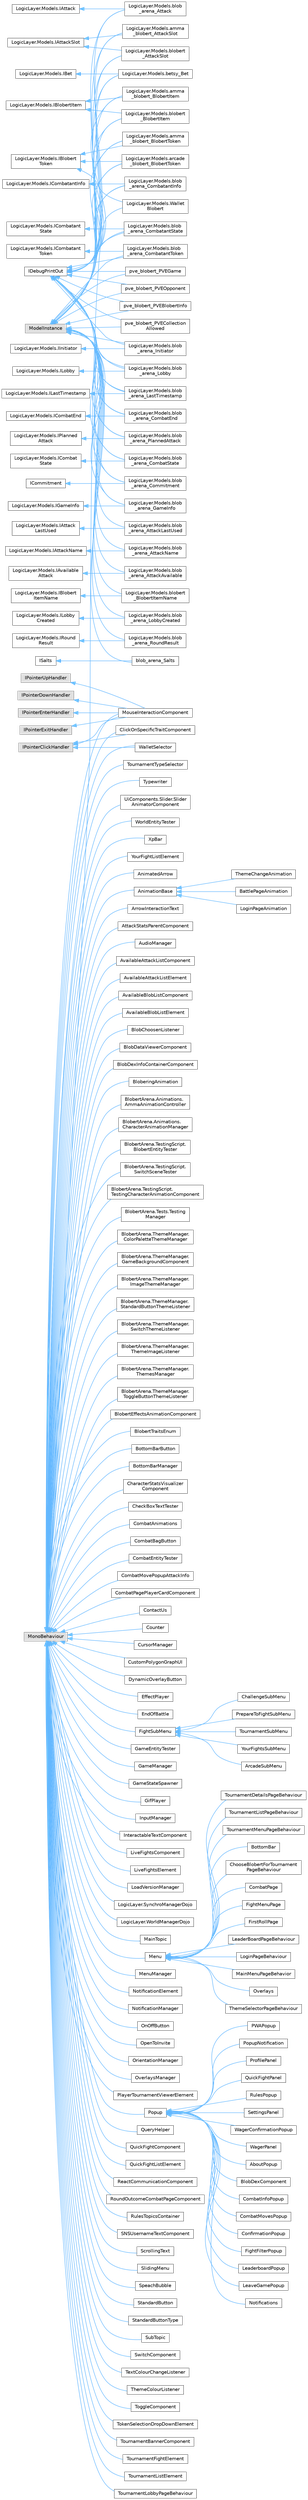 digraph "Graphical Class Hierarchy"
{
 // LATEX_PDF_SIZE
  bgcolor="transparent";
  edge [fontname=Helvetica,fontsize=10,labelfontname=Helvetica,labelfontsize=10];
  node [fontname=Helvetica,fontsize=10,shape=box,height=0.2,width=0.4];
  rankdir="LR";
  Node0 [id="Node000000",label="LogicLayer.Models.IAttack",height=0.2,width=0.4,color="grey40", fillcolor="white", style="filled",URL="$interface_logic_layer_1_1_models_1_1_i_attack.html",tooltip=" "];
  Node0 -> Node1 [id="edge4_Node000000_Node000001",dir="back",color="steelblue1",style="solid",tooltip=" "];
  Node1 [id="Node000001",label="LogicLayer.Models.blob\l_arena_Attack",height=0.2,width=0.4,color="grey40", fillcolor="white", style="filled",URL="$class_logic_layer_1_1_models_1_1blob__arena___attack.html",tooltip="Dojo model, definition of the attack available in the game TODO: hard code this and introduce all the..."];
  Node162 [id="Node000162",label="LogicLayer.Models.IAttack\lLastUsed",height=0.2,width=0.4,color="grey40", fillcolor="white", style="filled",URL="$interface_logic_layer_1_1_models_1_1_i_attack_last_used.html",tooltip=" "];
  Node162 -> Node161 [id="edge5_Node000162_Node000161",dir="back",color="steelblue1",style="solid",tooltip=" "];
  Node161 [id="Node000161",label="LogicLayer.Models.blob\l_arena_AttackLastUsed",height=0.2,width=0.4,color="grey40", fillcolor="white", style="filled",URL="$class_logic_layer_1_1_models_1_1blob__arena___attack_last_used.html",tooltip="This model is used to calculate the cooldown of an attack."];
  Node164 [id="Node000164",label="LogicLayer.Models.IAttackName",height=0.2,width=0.4,color="grey40", fillcolor="white", style="filled",URL="$interface_logic_layer_1_1_models_1_1_i_attack_name.html",tooltip="Pretty sure its not used as its hardcoded now."];
  Node164 -> Node163 [id="edge6_Node000164_Node000163",dir="back",color="steelblue1",style="solid",tooltip=" "];
  Node163 [id="Node000163",label="LogicLayer.Models.blob\l_arena_AttackName",height=0.2,width=0.4,color="grey40", fillcolor="white", style="filled",URL="$class_logic_layer_1_1_models_1_1blob__arena___attack_name.html",tooltip="Dojo Event, Mappging of attack id to name given off chain. This model can be found in the staticDataM..."];
  Node4 [id="Node000004",label="LogicLayer.Models.IAttackSlot",height=0.2,width=0.4,color="grey40", fillcolor="white", style="filled",URL="$interface_logic_layer_1_1_models_1_1_i_attack_slot.html",tooltip="this is a test of a summary"];
  Node4 -> Node3 [id="edge7_Node000004_Node000003",dir="back",color="steelblue1",style="solid",tooltip=" "];
  Node3 [id="Node000003",label="LogicLayer.Models.amma\l_blobert_AttackSlot",height=0.2,width=0.4,color="grey40", fillcolor="white", style="filled",URL="$class_logic_layer_1_1_models_1_1amma__blobert___attack_slot.html",tooltip="Dojo model, The attack slot dictates the attacks available for each of the items the blobert This imp..."];
  Node4 -> Node5 [id="edge8_Node000004_Node000005",dir="back",color="steelblue1",style="solid",tooltip=" "];
  Node5 [id="Node000005",label="LogicLayer.Models.blobert\l_AttackSlot",height=0.2,width=0.4,color="grey40", fillcolor="white", style="filled",URL="$class_logic_layer_1_1_models_1_1blobert___attack_slot.html",tooltip="Dojo model, The attack slot dictates the attacks available for each of the items the blobert."];
  Node160 [id="Node000160",label="LogicLayer.Models.IAvailable\lAttack",height=0.2,width=0.4,color="grey40", fillcolor="white", style="filled",URL="$interface_logic_layer_1_1_models_1_1_i_available_attack.html",tooltip=" "];
  Node160 -> Node159 [id="edge9_Node000160_Node000159",dir="back",color="steelblue1",style="solid",tooltip=" "];
  Node159 [id="Node000159",label="LogicLayer.Models.blob\l_arena_AttackAvailable",height=0.2,width=0.4,color="grey40", fillcolor="white", style="filled",URL="$class_logic_layer_1_1_models_1_1blob__arena___attack_available.html",tooltip="Dojo model, this indicates given the combatantd id and the attack the last round this attack was used..."];
  Node158 [id="Node000158",label="LogicLayer.Models.IBet",height=0.2,width=0.4,color="grey40", fillcolor="white", style="filled",URL="$interface_logic_layer_1_1_models_1_1_i_bet.html",tooltip=" "];
  Node158 -> Node157 [id="edge10_Node000158_Node000157",dir="back",color="steelblue1",style="solid",tooltip=" "];
  Node157 [id="Node000157",label="LogicLayer.Models.betsy_Bet",height=0.2,width=0.4,color="grey40", fillcolor="white", style="filled",URL="$class_logic_layer_1_1_models_1_1betsy___bet.html",tooltip="Part of the wagering contract."];
  Node8 [id="Node000008",label="LogicLayer.Models.IBlobertItem",height=0.2,width=0.4,color="grey40", fillcolor="white", style="filled",URL="$interface_logic_layer_1_1_models_1_1_i_blobert_item.html",tooltip=" "];
  Node8 -> Node7 [id="edge11_Node000008_Node000007",dir="back",color="steelblue1",style="solid",tooltip=" "];
  Node7 [id="Node000007",label="LogicLayer.Models.amma\l_blobert_BlobertItem",height=0.2,width=0.4,color="grey40", fillcolor="white", style="filled",URL="$class_logic_layer_1_1_models_1_1amma__blobert___blobert_item.html",tooltip="Dojo model, Item that contains the stats given to the blobert, this can also be used to fetch the att..."];
  Node8 -> Node9 [id="edge12_Node000008_Node000009",dir="back",color="steelblue1",style="solid",tooltip=" "];
  Node9 [id="Node000009",label="LogicLayer.Models.blobert\l_BlobertItem",height=0.2,width=0.4,color="grey40", fillcolor="white", style="filled",URL="$class_logic_layer_1_1_models_1_1blobert___blobert_item.html",tooltip="Dojo model, Item that contains the stats given to the blobert, this can also be used to fetch the att..."];
  Node192 [id="Node000192",label="LogicLayer.Models.IBlobert\lItemName",height=0.2,width=0.4,color="grey40", fillcolor="white", style="filled",URL="$interface_logic_layer_1_1_models_1_1_i_blobert_item_name.html",tooltip=" "];
  Node192 -> Node191 [id="edge13_Node000192_Node000191",dir="back",color="steelblue1",style="solid",tooltip=" "];
  Node191 [id="Node000191",label="LogicLayer.Models.blobert\l_BlobertItemName",height=0.2,width=0.4,color="grey40", fillcolor="white", style="filled",URL="$class_logic_layer_1_1_models_1_1blobert___blobert_item_name.html",tooltip="Dojo event, mapping that goes from item id to its name that is saved on chain, this model is saved ha..."];
  Node11 [id="Node000011",label="LogicLayer.Models.IBlobert\lToken",height=0.2,width=0.4,color="grey40", fillcolor="white", style="filled",URL="$interface_logic_layer_1_1_models_1_1_i_blobert_token.html",tooltip=" "];
  Node11 -> Node12 [id="edge14_Node000011_Node000012",dir="back",color="steelblue1",style="solid",tooltip=" "];
  Node12 [id="Node000012",label="LogicLayer.Models.Wallet\lBlobert",height=0.2,width=0.4,color="grey40", fillcolor="white", style="filled",URL="$class_logic_layer_1_1_models_1_1_wallet_blobert.html",tooltip="Class specific to the real NFT blobert, this should connect to the wallet and fetch the data using th..."];
  Node11 -> Node10 [id="edge15_Node000011_Node000010",dir="back",color="steelblue1",style="solid",tooltip=" "];
  Node10 [id="Node000010",label="LogicLayer.Models.amma\l_blobert_BlobertToken",height=0.2,width=0.4,color="grey40", fillcolor="white", style="filled",URL="$class_logic_layer_1_1_models_1_1amma__blobert___blobert_token.html",tooltip="Dojo Model, the blobert is the main character of the game specific implementation for AMMA."];
  Node11 -> Node156 [id="edge16_Node000011_Node000156",dir="back",color="steelblue1",style="solid",tooltip=" "];
  Node156 [id="Node000156",label="LogicLayer.Models.arcade\l_blobert_BlobertToken",height=0.2,width=0.4,color="grey40", fillcolor="white", style="filled",URL="$class_logic_layer_1_1_models_1_1arcade__blobert___blobert_token.html",tooltip="Dojo Model, the blobert is the main character of the game specific implementation for normal bloberts..."];
  Node170 [id="Node000170",label="LogicLayer.Models.ICombatantInfo",height=0.2,width=0.4,color="grey40", fillcolor="white", style="filled",URL="$interface_logic_layer_1_1_models_1_1_i_combatant_info.html",tooltip=" "];
  Node170 -> Node169 [id="edge17_Node000170_Node000169",dir="back",color="steelblue1",style="solid",tooltip=" "];
  Node169 [id="Node000169",label="LogicLayer.Models.blob\l_arena_CombatantInfo",height=0.2,width=0.4,color="grey40", fillcolor="white", style="filled",URL="$class_logic_layer_1_1_models_1_1blob__arena___combatant_info.html",tooltip="Dojo model, Used mainly to get the player participation in the game."];
  Node172 [id="Node000172",label="LogicLayer.Models.ICombatant\lState",height=0.2,width=0.4,color="grey40", fillcolor="white", style="filled",URL="$interface_logic_layer_1_1_models_1_1_i_combatant_state.html",tooltip=" "];
  Node172 -> Node171 [id="edge18_Node000172_Node000171",dir="back",color="steelblue1",style="solid",tooltip=" "];
  Node171 [id="Node000171",label="LogicLayer.Models.blob\l_arena_CombatantState",height=0.2,width=0.4,color="grey40", fillcolor="white", style="filled",URL="$class_logic_layer_1_1_models_1_1blob__arena___combatant_state.html",tooltip="Dojo model, Current state of the combatant in the game."];
  Node174 [id="Node000174",label="LogicLayer.Models.ICombatant\lToken",height=0.2,width=0.4,color="grey40", fillcolor="white", style="filled",URL="$interface_logic_layer_1_1_models_1_1_i_combatant_token.html",tooltip=" "];
  Node174 -> Node173 [id="edge19_Node000174_Node000173",dir="back",color="steelblue1",style="solid",tooltip=" "];
  Node173 [id="Node000173",label="LogicLayer.Models.blob\l_arena_CombatantToken",height=0.2,width=0.4,color="grey40", fillcolor="white", style="filled",URL="$class_logic_layer_1_1_models_1_1blob__arena___combatant_token.html",tooltip="Dojo Model, Used to go from combatant id to real token id, the combatant is a hash of the token that ..."];
  Node166 [id="Node000166",label="LogicLayer.Models.ICombatEnd",height=0.2,width=0.4,color="grey40", fillcolor="white", style="filled",URL="$interface_logic_layer_1_1_models_1_1_i_combat_end.html",tooltip=" "];
  Node166 -> Node165 [id="edge20_Node000166_Node000165",dir="back",color="steelblue1",style="solid",tooltip=" "];
  Node165 [id="Node000165",label="LogicLayer.Models.blob\l_arena_CombatEnd",height=0.2,width=0.4,color="grey40", fillcolor="white", style="filled",URL="$class_logic_layer_1_1_models_1_1blob__arena___combat_end.html",tooltip="Dojo Event (to double check), emitted at the end of the game to have a comprehensive leaderboard of t..."];
  Node168 [id="Node000168",label="LogicLayer.Models.ICombat\lState",height=0.2,width=0.4,color="grey40", fillcolor="white", style="filled",URL="$interface_logic_layer_1_1_models_1_1_i_combat_state.html",tooltip=" "];
  Node168 -> Node167 [id="edge21_Node000168_Node000167",dir="back",color="steelblue1",style="solid",tooltip=" "];
  Node167 [id="Node000167",label="LogicLayer.Models.blob\l_arena_CombatState",height=0.2,width=0.4,color="grey40", fillcolor="white", style="filled",URL="$class_logic_layer_1_1_models_1_1blob__arena___combat_state.html",tooltip="Dojo model, Quick way to get state of the combat, this is spawned only the moment that a fight actual..."];
  Node176 [id="Node000176",label="ICommitment",height=0.2,width=0.4,color="grey40", fillcolor="white", style="filled",URL="$interface_i_commitment.html",tooltip=" "];
  Node176 -> Node175 [id="edge22_Node000176_Node000175",dir="back",color="steelblue1",style="solid",tooltip=" "];
  Node175 [id="Node000175",label="LogicLayer.Models.blob\l_arena_Commitment",height=0.2,width=0.4,color="grey40", fillcolor="white", style="filled",URL="$class_logic_layer_1_1_models_1_1blob__arena___commitment.html",tooltip="Dojo model, Commitment is a model that holds the hash the user has commited the moment the user choos..."];
  Node2 [id="Node000002",label="IDebugPrintOut",height=0.2,width=0.4,color="grey40", fillcolor="white", style="filled",URL="$interface_i_debug_print_out.html",tooltip="interface for mass debugging of a class"];
  Node2 -> Node3 [id="edge23_Node000002_Node000003",dir="back",color="steelblue1",style="solid",tooltip=" "];
  Node2 -> Node7 [id="edge24_Node000002_Node000007",dir="back",color="steelblue1",style="solid",tooltip=" "];
  Node2 -> Node10 [id="edge25_Node000002_Node000010",dir="back",color="steelblue1",style="solid",tooltip=" "];
  Node2 -> Node156 [id="edge26_Node000002_Node000156",dir="back",color="steelblue1",style="solid",tooltip=" "];
  Node2 -> Node157 [id="edge27_Node000002_Node000157",dir="back",color="steelblue1",style="solid",tooltip=" "];
  Node2 -> Node1 [id="edge28_Node000002_Node000001",dir="back",color="steelblue1",style="solid",tooltip=" "];
  Node2 -> Node165 [id="edge29_Node000002_Node000165",dir="back",color="steelblue1",style="solid",tooltip=" "];
  Node2 -> Node167 [id="edge30_Node000002_Node000167",dir="back",color="steelblue1",style="solid",tooltip=" "];
  Node2 -> Node169 [id="edge31_Node000002_Node000169",dir="back",color="steelblue1",style="solid",tooltip=" "];
  Node2 -> Node171 [id="edge32_Node000002_Node000171",dir="back",color="steelblue1",style="solid",tooltip=" "];
  Node2 -> Node173 [id="edge33_Node000002_Node000173",dir="back",color="steelblue1",style="solid",tooltip=" "];
  Node2 -> Node175 [id="edge34_Node000002_Node000175",dir="back",color="steelblue1",style="solid",tooltip=" "];
  Node2 -> Node177 [id="edge35_Node000002_Node000177",dir="back",color="steelblue1",style="solid",tooltip=" "];
  Node177 [id="Node000177",label="LogicLayer.Models.blob\l_arena_GameInfo",height=0.2,width=0.4,color="grey40", fillcolor="white", style="filled",URL="$class_logic_layer_1_1_models_1_1blob__arena___game_info.html",tooltip="Dojo model, Info about the game, used to dictate the state of the game, if only one fo the fiels in t..."];
  Node2 -> Node179 [id="edge36_Node000002_Node000179",dir="back",color="steelblue1",style="solid",tooltip=" "];
  Node179 [id="Node000179",label="LogicLayer.Models.blob\l_arena_Initiator",height=0.2,width=0.4,color="grey40", fillcolor="white", style="filled",URL="$class_logic_layer_1_1_models_1_1blob__arena___initiator.html",tooltip="Dojo model, This is the user dojo_initiator this is needed as it dictates who can actually start the ..."];
  Node2 -> Node181 [id="edge37_Node000002_Node000181",dir="back",color="steelblue1",style="solid",tooltip=" "];
  Node181 [id="Node000181",label="LogicLayer.Models.blob\l_arena_LastTimestamp",height=0.2,width=0.4,color="grey40", fillcolor="white", style="filled",URL="$class_logic_layer_1_1_models_1_1blob__arena___last_timestamp.html",tooltip="Dojo Models, (to confirm) this mdoel should have the timestamp of when the last action was done,..."];
  Node2 -> Node183 [id="edge38_Node000002_Node000183",dir="back",color="steelblue1",style="solid",tooltip=" "];
  Node183 [id="Node000183",label="LogicLayer.Models.blob\l_arena_Lobby",height=0.2,width=0.4,color="grey40", fillcolor="white", style="filled",URL="$class_logic_layer_1_1_models_1_1blob__arena___lobby.html",tooltip="DOjo model, main object that dictates the participants of the game, here we get the id that then brna..."];
  Node2 -> Node187 [id="edge39_Node000002_Node000187",dir="back",color="steelblue1",style="solid",tooltip=" "];
  Node187 [id="Node000187",label="LogicLayer.Models.blob\l_arena_PlannedAttack",height=0.2,width=0.4,color="grey40", fillcolor="white", style="filled",URL="$class_logic_layer_1_1_models_1_1blob__arena___planned_attack.html",tooltip="Dojo model created after the reveal call, this holds the non hashed components used before the run ro..."];
  Node2 -> Node5 [id="edge40_Node000002_Node000005",dir="back",color="steelblue1",style="solid",tooltip=" "];
  Node2 -> Node9 [id="edge41_Node000002_Node000009",dir="back",color="steelblue1",style="solid",tooltip=" "];
  Node2 -> Node195 [id="edge42_Node000002_Node000195",dir="back",color="steelblue1",style="solid",tooltip=" "];
  Node195 [id="Node000195",label="pve_blobert_PVEBlobertInfo",height=0.2,width=0.4,color="grey40", fillcolor="white", style="filled",URL="$classpve__blobert___p_v_e_blobert_info.html",tooltip=" "];
  Node2 -> Node196 [id="edge43_Node000002_Node000196",dir="back",color="steelblue1",style="solid",tooltip=" "];
  Node196 [id="Node000196",label="pve_blobert_PVECollection\lAllowed",height=0.2,width=0.4,color="grey40", fillcolor="white", style="filled",URL="$classpve__blobert___p_v_e_collection_allowed.html",tooltip=" "];
  Node2 -> Node197 [id="edge44_Node000002_Node000197",dir="back",color="steelblue1",style="solid",tooltip=" "];
  Node197 [id="Node000197",label="pve_blobert_PVEGame",height=0.2,width=0.4,color="grey40", fillcolor="white", style="filled",URL="$classpve__blobert___p_v_e_game.html",tooltip=" "];
  Node2 -> Node198 [id="edge45_Node000002_Node000198",dir="back",color="steelblue1",style="solid",tooltip=" "];
  Node198 [id="Node000198",label="pve_blobert_PVEOpponent",height=0.2,width=0.4,color="grey40", fillcolor="white", style="filled",URL="$classpve__blobert___p_v_e_opponent.html",tooltip=" "];
  Node178 [id="Node000178",label="LogicLayer.Models.IGameInfo",height=0.2,width=0.4,color="grey40", fillcolor="white", style="filled",URL="$interface_logic_layer_1_1_models_1_1_i_game_info.html",tooltip=" "];
  Node178 -> Node177 [id="edge46_Node000178_Node000177",dir="back",color="steelblue1",style="solid",tooltip=" "];
  Node180 [id="Node000180",label="LogicLayer.Models.IInitiator",height=0.2,width=0.4,color="grey40", fillcolor="white", style="filled",URL="$interface_logic_layer_1_1_models_1_1_i_initiator.html",tooltip=" "];
  Node180 -> Node179 [id="edge47_Node000180_Node000179",dir="back",color="steelblue1",style="solid",tooltip=" "];
  Node182 [id="Node000182",label="LogicLayer.Models.ILastTimestamp",height=0.2,width=0.4,color="grey40", fillcolor="white", style="filled",URL="$interface_logic_layer_1_1_models_1_1_i_last_timestamp.html",tooltip=" "];
  Node182 -> Node181 [id="edge48_Node000182_Node000181",dir="back",color="steelblue1",style="solid",tooltip=" "];
  Node184 [id="Node000184",label="LogicLayer.Models.ILobby",height=0.2,width=0.4,color="grey40", fillcolor="white", style="filled",URL="$interface_logic_layer_1_1_models_1_1_i_lobby.html",tooltip=" "];
  Node184 -> Node183 [id="edge49_Node000184_Node000183",dir="back",color="steelblue1",style="solid",tooltip=" "];
  Node186 [id="Node000186",label="LogicLayer.Models.ILobby\lCreated",height=0.2,width=0.4,color="grey40", fillcolor="white", style="filled",URL="$interface_logic_layer_1_1_models_1_1_i_lobby_created.html",tooltip=" "];
  Node186 -> Node185 [id="edge50_Node000186_Node000185",dir="back",color="steelblue1",style="solid",tooltip=" "];
  Node185 [id="Node000185",label="LogicLayer.Models.blob\l_arena_LobbyCreated",height=0.2,width=0.4,color="grey40", fillcolor="white", style="filled",URL="$class_logic_layer_1_1_models_1_1blob__arena___lobby_created.html",tooltip="Event emitted the moment a fight request is sent."];
  Node188 [id="Node000188",label="LogicLayer.Models.IPlanned\lAttack",height=0.2,width=0.4,color="grey40", fillcolor="white", style="filled",URL="$interface_logic_layer_1_1_models_1_1_i_planned_attack.html",tooltip="Planned attack is not used anymore in the front end logic and can be ignored."];
  Node188 -> Node187 [id="edge51_Node000188_Node000187",dir="back",color="steelblue1",style="solid",tooltip=" "];
  Node51 [id="Node000051",label="IPointerClickHandler",height=0.2,width=0.4,color="grey60", fillcolor="#E0E0E0", style="filled",tooltip=" "];
  Node51 -> Node50 [id="edge52_Node000051_Node000050",dir="back",color="steelblue1",style="solid",tooltip=" "];
  Node50 [id="Node000050",label="ClickOnSpecificTraitComponent",height=0.2,width=0.4,color="grey40", fillcolor="white", style="filled",URL="$class_click_on_specific_trait_component.html",tooltip=" "];
  Node51 -> Node52 [id="edge53_Node000051_Node000052",dir="back",color="steelblue1",style="solid",tooltip=" "];
  Node52 [id="Node000052",label="MouseInteractionComponent",height=0.2,width=0.4,color="grey40", fillcolor="white", style="filled",URL="$class_mouse_interaction_component.html",tooltip=" "];
  Node51 -> Node57 [id="edge54_Node000051_Node000057",dir="back",color="steelblue1",style="solid",tooltip=" "];
  Node57 [id="Node000057",label="WalletSelector",height=0.2,width=0.4,color="grey40", fillcolor="white", style="filled",URL="$class_wallet_selector.html",tooltip="Class to manage the drop down wallet selector object."];
  Node53 [id="Node000053",label="IPointerDownHandler",height=0.2,width=0.4,color="grey60", fillcolor="#E0E0E0", style="filled",tooltip=" "];
  Node53 -> Node52 [id="edge55_Node000053_Node000052",dir="back",color="steelblue1",style="solid",tooltip=" "];
  Node54 [id="Node000054",label="IPointerEnterHandler",height=0.2,width=0.4,color="grey60", fillcolor="#E0E0E0", style="filled",tooltip=" "];
  Node54 -> Node52 [id="edge56_Node000054_Node000052",dir="back",color="steelblue1",style="solid",tooltip=" "];
  Node55 [id="Node000055",label="IPointerExitHandler",height=0.2,width=0.4,color="grey60", fillcolor="#E0E0E0", style="filled",tooltip=" "];
  Node55 -> Node52 [id="edge57_Node000055_Node000052",dir="back",color="steelblue1",style="solid",tooltip=" "];
  Node56 [id="Node000056",label="IPointerUpHandler",height=0.2,width=0.4,color="grey60", fillcolor="#E0E0E0", style="filled",tooltip=" "];
  Node56 -> Node52 [id="edge58_Node000056_Node000052",dir="back",color="steelblue1",style="solid",tooltip=" "];
  Node190 [id="Node000190",label="LogicLayer.Models.IRound\lResult",height=0.2,width=0.4,color="grey40", fillcolor="white", style="filled",URL="$interface_logic_layer_1_1_models_1_1_i_round_result.html",tooltip=" "];
  Node190 -> Node189 [id="edge59_Node000190_Node000189",dir="back",color="steelblue1",style="solid",tooltip=" "];
  Node189 [id="Node000189",label="LogicLayer.Models.blob\l_arena_RoundResult",height=0.2,width=0.4,color="grey40", fillcolor="white", style="filled",URL="$class_logic_layer_1_1_models_1_1blob__arena___round_result.html",tooltip="Dojo event sent at the end of the run round method for PVP, Conatins a sorted array of the attacks th..."];
  Node194 [id="Node000194",label="ISalts",height=0.2,width=0.4,color="grey40", fillcolor="white", style="filled",URL="$interface_i_salts.html",tooltip="Not used in the game logic front end."];
  Node194 -> Node193 [id="edge60_Node000194_Node000193",dir="back",color="steelblue1",style="solid",tooltip=" "];
  Node193 [id="Node000193",label="blob_arena_Salts",height=0.2,width=0.4,color="grey40", fillcolor="white", style="filled",URL="$classblob__arena___salts.html",tooltip=" "];
  Node6 [id="Node000006",label="ModelInstance",height=0.2,width=0.4,color="grey60", fillcolor="#E0E0E0", style="filled",tooltip=" "];
  Node6 -> Node3 [id="edge61_Node000006_Node000003",dir="back",color="steelblue1",style="solid",tooltip=" "];
  Node6 -> Node7 [id="edge62_Node000006_Node000007",dir="back",color="steelblue1",style="solid",tooltip=" "];
  Node6 -> Node10 [id="edge63_Node000006_Node000010",dir="back",color="steelblue1",style="solid",tooltip=" "];
  Node6 -> Node156 [id="edge64_Node000006_Node000156",dir="back",color="steelblue1",style="solid",tooltip=" "];
  Node6 -> Node157 [id="edge65_Node000006_Node000157",dir="back",color="steelblue1",style="solid",tooltip=" "];
  Node6 -> Node1 [id="edge66_Node000006_Node000001",dir="back",color="steelblue1",style="solid",tooltip=" "];
  Node6 -> Node159 [id="edge67_Node000006_Node000159",dir="back",color="steelblue1",style="solid",tooltip=" "];
  Node6 -> Node161 [id="edge68_Node000006_Node000161",dir="back",color="steelblue1",style="solid",tooltip=" "];
  Node6 -> Node163 [id="edge69_Node000006_Node000163",dir="back",color="steelblue1",style="solid",tooltip=" "];
  Node6 -> Node165 [id="edge70_Node000006_Node000165",dir="back",color="steelblue1",style="solid",tooltip=" "];
  Node6 -> Node167 [id="edge71_Node000006_Node000167",dir="back",color="steelblue1",style="solid",tooltip=" "];
  Node6 -> Node169 [id="edge72_Node000006_Node000169",dir="back",color="steelblue1",style="solid",tooltip=" "];
  Node6 -> Node171 [id="edge73_Node000006_Node000171",dir="back",color="steelblue1",style="solid",tooltip=" "];
  Node6 -> Node173 [id="edge74_Node000006_Node000173",dir="back",color="steelblue1",style="solid",tooltip=" "];
  Node6 -> Node175 [id="edge75_Node000006_Node000175",dir="back",color="steelblue1",style="solid",tooltip=" "];
  Node6 -> Node177 [id="edge76_Node000006_Node000177",dir="back",color="steelblue1",style="solid",tooltip=" "];
  Node6 -> Node179 [id="edge77_Node000006_Node000179",dir="back",color="steelblue1",style="solid",tooltip=" "];
  Node6 -> Node181 [id="edge78_Node000006_Node000181",dir="back",color="steelblue1",style="solid",tooltip=" "];
  Node6 -> Node183 [id="edge79_Node000006_Node000183",dir="back",color="steelblue1",style="solid",tooltip=" "];
  Node6 -> Node185 [id="edge80_Node000006_Node000185",dir="back",color="steelblue1",style="solid",tooltip=" "];
  Node6 -> Node187 [id="edge81_Node000006_Node000187",dir="back",color="steelblue1",style="solid",tooltip=" "];
  Node6 -> Node189 [id="edge82_Node000006_Node000189",dir="back",color="steelblue1",style="solid",tooltip=" "];
  Node6 -> Node5 [id="edge83_Node000006_Node000005",dir="back",color="steelblue1",style="solid",tooltip=" "];
  Node6 -> Node9 [id="edge84_Node000006_Node000009",dir="back",color="steelblue1",style="solid",tooltip=" "];
  Node6 -> Node191 [id="edge85_Node000006_Node000191",dir="back",color="steelblue1",style="solid",tooltip=" "];
  Node6 -> Node193 [id="edge86_Node000006_Node000193",dir="back",color="steelblue1",style="solid",tooltip=" "];
  Node6 -> Node195 [id="edge87_Node000006_Node000195",dir="back",color="steelblue1",style="solid",tooltip=" "];
  Node6 -> Node196 [id="edge88_Node000006_Node000196",dir="back",color="steelblue1",style="solid",tooltip=" "];
  Node6 -> Node197 [id="edge89_Node000006_Node000197",dir="back",color="steelblue1",style="solid",tooltip=" "];
  Node6 -> Node198 [id="edge90_Node000006_Node000198",dir="back",color="steelblue1",style="solid",tooltip=" "];
  Node13 [id="Node000013",label="MonoBehaviour",height=0.2,width=0.4,color="grey60", fillcolor="#E0E0E0", style="filled",tooltip=" "];
  Node13 -> Node14 [id="edge91_Node000013_Node000014",dir="back",color="steelblue1",style="solid",tooltip=" "];
  Node14 [id="Node000014",label="AnimatedArrow",height=0.2,width=0.4,color="grey40", fillcolor="white", style="filled",URL="$class_animated_arrow.html",tooltip="Class for an animated arrow that can be parameterised."];
  Node13 -> Node15 [id="edge92_Node000013_Node000015",dir="back",color="steelblue1",style="solid",tooltip=" "];
  Node15 [id="Node000015",label="AnimationBase",height=0.2,width=0.4,color="grey40", fillcolor="white", style="filled",URL="$class_animation_base.html",tooltip="Abstract class for animation handling classes to deal with scripted animations."];
  Node15 -> Node16 [id="edge93_Node000015_Node000016",dir="back",color="steelblue1",style="solid",tooltip=" "];
  Node16 [id="Node000016",label="BattlePageAnimation",height=0.2,width=0.4,color="grey40", fillcolor="white", style="filled",URL="$class_battle_page_animation.html",tooltip=" "];
  Node15 -> Node17 [id="edge94_Node000015_Node000017",dir="back",color="steelblue1",style="solid",tooltip=" "];
  Node17 [id="Node000017",label="LoginPageAnimation",height=0.2,width=0.4,color="grey40", fillcolor="white", style="filled",URL="$class_login_page_animation.html",tooltip=" "];
  Node15 -> Node18 [id="edge95_Node000015_Node000018",dir="back",color="steelblue1",style="solid",tooltip=" "];
  Node18 [id="Node000018",label="ThemeChangeAnimation",height=0.2,width=0.4,color="grey40", fillcolor="white", style="filled",URL="$class_theme_change_animation.html",tooltip=" "];
  Node13 -> Node19 [id="edge96_Node000013_Node000019",dir="back",color="steelblue1",style="solid",tooltip=" "];
  Node19 [id="Node000019",label="ArrowInteractionText",height=0.2,width=0.4,color="grey40", fillcolor="white", style="filled",URL="$class_arrow_interaction_text.html",tooltip=" "];
  Node13 -> Node20 [id="edge97_Node000013_Node000020",dir="back",color="steelblue1",style="solid",tooltip=" "];
  Node20 [id="Node000020",label="AttackStatsParentComponent",height=0.2,width=0.4,color="grey40", fillcolor="white", style="filled",URL="$class_attack_stats_parent_component.html",tooltip=" "];
  Node13 -> Node21 [id="edge98_Node000013_Node000021",dir="back",color="steelblue1",style="solid",tooltip=" "];
  Node21 [id="Node000021",label="AudioManager",height=0.2,width=0.4,color="grey40", fillcolor="white", style="filled",URL="$class_audio_manager.html",tooltip="Manager class for both music and audio effects (SINGLETON)"];
  Node13 -> Node22 [id="edge99_Node000013_Node000022",dir="back",color="steelblue1",style="solid",tooltip=" "];
  Node22 [id="Node000022",label="AvailableAttackListComponent",height=0.2,width=0.4,color="grey40", fillcolor="white", style="filled",URL="$class_available_attack_list_component.html",tooltip=" "];
  Node13 -> Node23 [id="edge100_Node000013_Node000023",dir="back",color="steelblue1",style="solid",tooltip=" "];
  Node23 [id="Node000023",label="AvailableAttackListElement",height=0.2,width=0.4,color="grey40", fillcolor="white", style="filled",URL="$class_available_attack_list_element.html",tooltip=" "];
  Node13 -> Node24 [id="edge101_Node000013_Node000024",dir="back",color="steelblue1",style="solid",tooltip=" "];
  Node24 [id="Node000024",label="AvailableBlobListComponent",height=0.2,width=0.4,color="grey40", fillcolor="white", style="filled",URL="$class_available_blob_list_component.html",tooltip=" "];
  Node13 -> Node25 [id="edge102_Node000013_Node000025",dir="back",color="steelblue1",style="solid",tooltip=" "];
  Node25 [id="Node000025",label="AvailableBlobListElement",height=0.2,width=0.4,color="grey40", fillcolor="white", style="filled",URL="$class_available_blob_list_element.html",tooltip=" "];
  Node13 -> Node26 [id="edge103_Node000013_Node000026",dir="back",color="steelblue1",style="solid",tooltip=" "];
  Node26 [id="Node000026",label="BlobChoosenListener",height=0.2,width=0.4,color="grey40", fillcolor="white", style="filled",URL="$class_blob_choosen_listener.html",tooltip="Component that should be used as a listener for the bloberts being ither minted or added,..."];
  Node13 -> Node27 [id="edge104_Node000013_Node000027",dir="back",color="steelblue1",style="solid",tooltip=" "];
  Node27 [id="Node000027",label="BlobDataViewerComponent",height=0.2,width=0.4,color="grey40", fillcolor="white", style="filled",URL="$class_blob_data_viewer_component.html",tooltip=" "];
  Node13 -> Node28 [id="edge105_Node000013_Node000028",dir="back",color="steelblue1",style="solid",tooltip=" "];
  Node28 [id="Node000028",label="BlobDexInfoContainerComponent",height=0.2,width=0.4,color="grey40", fillcolor="white", style="filled",URL="$class_blob_dex_info_container_component.html",tooltip=" "];
  Node13 -> Node29 [id="edge106_Node000013_Node000029",dir="back",color="steelblue1",style="solid",tooltip=" "];
  Node29 [id="Node000029",label="BloberingAnimation",height=0.2,width=0.4,color="grey40", fillcolor="white", style="filled",URL="$class_blobering_animation.html",tooltip="Blobering animation class to create the hovering question mark effect, and the text ellipses."];
  Node13 -> Node30 [id="edge107_Node000013_Node000030",dir="back",color="steelblue1",style="solid",tooltip=" "];
  Node30 [id="Node000030",label="BlobertArena.Animations.\lAmmaAnimationController",height=0.2,width=0.4,color="grey40", fillcolor="white", style="filled",URL="$class_blobert_arena_1_1_animations_1_1_amma_animation_controller.html",tooltip=" "];
  Node13 -> Node31 [id="edge108_Node000013_Node000031",dir="back",color="steelblue1",style="solid",tooltip=" "];
  Node31 [id="Node000031",label="BlobertArena.Animations.\lCharacterAnimationManager",height=0.2,width=0.4,color="grey40", fillcolor="white", style="filled",URL="$class_blobert_arena_1_1_animations_1_1_character_animation_manager.html",tooltip=" "];
  Node13 -> Node32 [id="edge109_Node000013_Node000032",dir="back",color="steelblue1",style="solid",tooltip=" "];
  Node32 [id="Node000032",label="BlobertArena.TestingScript.\lBlobertEntityTester",height=0.2,width=0.4,color="grey40", fillcolor="white", style="filled",URL="$class_blobert_arena_1_1_testing_script_1_1_blobert_entity_tester.html",tooltip=" "];
  Node13 -> Node33 [id="edge110_Node000013_Node000033",dir="back",color="steelblue1",style="solid",tooltip=" "];
  Node33 [id="Node000033",label="BlobertArena.TestingScript.\lSwitchSceneTester",height=0.2,width=0.4,color="grey40", fillcolor="white", style="filled",URL="$class_blobert_arena_1_1_testing_script_1_1_switch_scene_tester.html",tooltip=" "];
  Node13 -> Node34 [id="edge111_Node000013_Node000034",dir="back",color="steelblue1",style="solid",tooltip=" "];
  Node34 [id="Node000034",label="BlobertArena.TestingScript.\lTestingCharacterAnimationComponent",height=0.2,width=0.4,color="grey40", fillcolor="white", style="filled",URL="$class_blobert_arena_1_1_testing_script_1_1_testing_character_animation_component.html",tooltip="Testing script to cycle through all the Attributeses and animations in the game to see if something i..."];
  Node13 -> Node35 [id="edge112_Node000013_Node000035",dir="back",color="steelblue1",style="solid",tooltip=" "];
  Node35 [id="Node000035",label="BlobertArena.Tests.Testing\lManager",height=0.2,width=0.4,color="grey40", fillcolor="white", style="filled",URL="$class_blobert_arena_1_1_tests_1_1_testing_manager.html",tooltip=" "];
  Node13 -> Node36 [id="edge113_Node000013_Node000036",dir="back",color="steelblue1",style="solid",tooltip=" "];
  Node36 [id="Node000036",label="BlobertArena.ThemeManager.\lColorPaletteThemeManager",height=0.2,width=0.4,color="grey40", fillcolor="white", style="filled",URL="$class_blobert_arena_1_1_theme_manager_1_1_color_palette_theme_manager.html",tooltip=" "];
  Node13 -> Node37 [id="edge114_Node000013_Node000037",dir="back",color="steelblue1",style="solid",tooltip=" "];
  Node37 [id="Node000037",label="BlobertArena.ThemeManager.\lGameBackgroundComponent",height=0.2,width=0.4,color="grey40", fillcolor="white", style="filled",URL="$class_blobert_arena_1_1_theme_manager_1_1_game_background_component.html",tooltip=" "];
  Node13 -> Node38 [id="edge115_Node000013_Node000038",dir="back",color="steelblue1",style="solid",tooltip=" "];
  Node38 [id="Node000038",label="BlobertArena.ThemeManager.\lImageThemeManager",height=0.2,width=0.4,color="grey40", fillcolor="white", style="filled",URL="$class_blobert_arena_1_1_theme_manager_1_1_image_theme_manager.html",tooltip=" "];
  Node13 -> Node39 [id="edge116_Node000013_Node000039",dir="back",color="steelblue1",style="solid",tooltip=" "];
  Node39 [id="Node000039",label="BlobertArena.ThemeManager.\lStandardButtonThemeListener",height=0.2,width=0.4,color="grey40", fillcolor="white", style="filled",URL="$class_blobert_arena_1_1_theme_manager_1_1_standard_button_theme_listener.html",tooltip=" "];
  Node13 -> Node40 [id="edge117_Node000013_Node000040",dir="back",color="steelblue1",style="solid",tooltip=" "];
  Node40 [id="Node000040",label="BlobertArena.ThemeManager.\lSwitchThemeListener",height=0.2,width=0.4,color="grey40", fillcolor="white", style="filled",URL="$class_blobert_arena_1_1_theme_manager_1_1_switch_theme_listener.html",tooltip=" "];
  Node13 -> Node41 [id="edge118_Node000013_Node000041",dir="back",color="steelblue1",style="solid",tooltip=" "];
  Node41 [id="Node000041",label="BlobertArena.ThemeManager.\lThemeImageListener",height=0.2,width=0.4,color="grey40", fillcolor="white", style="filled",URL="$class_blobert_arena_1_1_theme_manager_1_1_theme_image_listener.html",tooltip=" "];
  Node13 -> Node42 [id="edge119_Node000013_Node000042",dir="back",color="steelblue1",style="solid",tooltip=" "];
  Node42 [id="Node000042",label="BlobertArena.ThemeManager.\lThemesManager",height=0.2,width=0.4,color="grey40", fillcolor="white", style="filled",URL="$class_blobert_arena_1_1_theme_manager_1_1_themes_manager.html",tooltip=" "];
  Node13 -> Node43 [id="edge120_Node000013_Node000043",dir="back",color="steelblue1",style="solid",tooltip=" "];
  Node43 [id="Node000043",label="BlobertArena.ThemeManager.\lToggleButtonThemeListener",height=0.2,width=0.4,color="grey40", fillcolor="white", style="filled",URL="$class_blobert_arena_1_1_theme_manager_1_1_toggle_button_theme_listener.html",tooltip=" "];
  Node13 -> Node44 [id="edge121_Node000013_Node000044",dir="back",color="steelblue1",style="solid",tooltip=" "];
  Node44 [id="Node000044",label="BlobertEffectsAnimationComponent",height=0.2,width=0.4,color="grey40", fillcolor="white", style="filled",URL="$class_blobert_effects_animation_component.html",tooltip=" "];
  Node13 -> Node45 [id="edge122_Node000013_Node000045",dir="back",color="steelblue1",style="solid",tooltip=" "];
  Node45 [id="Node000045",label="BlobertTraitsEnum",height=0.2,width=0.4,color="grey40", fillcolor="white", style="filled",URL="$class_blobert_traits_enum.html",tooltip=" "];
  Node13 -> Node46 [id="edge123_Node000013_Node000046",dir="back",color="steelblue1",style="solid",tooltip=" "];
  Node46 [id="Node000046",label="BottomBarButton",height=0.2,width=0.4,color="grey40", fillcolor="white", style="filled",URL="$class_bottom_bar_button.html",tooltip=" "];
  Node13 -> Node47 [id="edge124_Node000013_Node000047",dir="back",color="steelblue1",style="solid",tooltip=" "];
  Node47 [id="Node000047",label="BottomBarManager",height=0.2,width=0.4,color="grey40", fillcolor="white", style="filled",URL="$class_bottom_bar_manager.html",tooltip=" "];
  Node13 -> Node48 [id="edge125_Node000013_Node000048",dir="back",color="steelblue1",style="solid",tooltip=" "];
  Node48 [id="Node000048",label="CharacterStatsVisualizer\lComponent",height=0.2,width=0.4,color="grey40", fillcolor="white", style="filled",URL="$class_character_stats_visualizer_component.html",tooltip="This component is responsible for displaying the values of a Blobert in the UI. This component can al..."];
  Node13 -> Node49 [id="edge126_Node000013_Node000049",dir="back",color="steelblue1",style="solid",tooltip=" "];
  Node49 [id="Node000049",label="CheckBoxTextTester",height=0.2,width=0.4,color="grey40", fillcolor="white", style="filled",URL="$class_check_box_text_tester.html",tooltip=" "];
  Node13 -> Node50 [id="edge127_Node000013_Node000050",dir="back",color="steelblue1",style="solid",tooltip=" "];
  Node13 -> Node58 [id="edge128_Node000013_Node000058",dir="back",color="steelblue1",style="solid",tooltip=" "];
  Node58 [id="Node000058",label="CombatAnimations",height=0.2,width=0.4,color="grey40", fillcolor="white", style="filled",URL="$class_combat_animations.html",tooltip=" "];
  Node13 -> Node59 [id="edge129_Node000013_Node000059",dir="back",color="steelblue1",style="solid",tooltip=" "];
  Node59 [id="Node000059",label="CombatBagButton",height=0.2,width=0.4,color="grey40", fillcolor="white", style="filled",URL="$class_combat_bag_button.html",tooltip=" "];
  Node13 -> Node60 [id="edge130_Node000013_Node000060",dir="back",color="steelblue1",style="solid",tooltip=" "];
  Node60 [id="Node000060",label="CombatEntityTester",height=0.2,width=0.4,color="grey40", fillcolor="white", style="filled",URL="$class_combat_entity_tester.html",tooltip=" "];
  Node13 -> Node61 [id="edge131_Node000013_Node000061",dir="back",color="steelblue1",style="solid",tooltip=" "];
  Node61 [id="Node000061",label="CombatMovePopupAttackInfo",height=0.2,width=0.4,color="grey40", fillcolor="white", style="filled",URL="$class_combat_move_popup_attack_info.html",tooltip=" "];
  Node13 -> Node62 [id="edge132_Node000013_Node000062",dir="back",color="steelblue1",style="solid",tooltip=" "];
  Node62 [id="Node000062",label="CombatPagePlayerCardComponent",height=0.2,width=0.4,color="grey40", fillcolor="white", style="filled",URL="$class_combat_page_player_card_component.html",tooltip=" "];
  Node13 -> Node63 [id="edge133_Node000013_Node000063",dir="back",color="steelblue1",style="solid",tooltip=" "];
  Node63 [id="Node000063",label="ContactUs",height=0.2,width=0.4,color="grey40", fillcolor="white", style="filled",URL="$class_contact_us.html",tooltip="Class to hold social media handles and contact information."];
  Node13 -> Node64 [id="edge134_Node000013_Node000064",dir="back",color="steelblue1",style="solid",tooltip=" "];
  Node64 [id="Node000064",label="Counter",height=0.2,width=0.4,color="grey40", fillcolor="white", style="filled",URL="$class_counter.html",tooltip="Class to manage a simple counter object."];
  Node13 -> Node65 [id="edge135_Node000013_Node000065",dir="back",color="steelblue1",style="solid",tooltip=" "];
  Node65 [id="Node000065",label="CursorManager",height=0.2,width=0.4,color="grey40", fillcolor="white", style="filled",URL="$class_cursor_manager.html",tooltip="Manager class for the cursor and the virtual cursor."];
  Node13 -> Node66 [id="edge136_Node000013_Node000066",dir="back",color="steelblue1",style="solid",tooltip=" "];
  Node66 [id="Node000066",label="CustomPolygonGraphUI",height=0.2,width=0.4,color="grey40", fillcolor="white", style="filled",URL="$class_custom_polygon_graph_u_i.html",tooltip=" "];
  Node13 -> Node67 [id="edge137_Node000013_Node000067",dir="back",color="steelblue1",style="solid",tooltip=" "];
  Node67 [id="Node000067",label="DynamicOverlayButton",height=0.2,width=0.4,color="grey40", fillcolor="white", style="filled",URL="$class_dynamic_overlay_button.html",tooltip=" "];
  Node13 -> Node68 [id="edge138_Node000013_Node000068",dir="back",color="steelblue1",style="solid",tooltip=" "];
  Node68 [id="Node000068",label="EffectPlayer",height=0.2,width=0.4,color="grey40", fillcolor="white", style="filled",URL="$class_effect_player.html",tooltip="Simple animation player script, it plays the provided sprites in order, then destroys the holding gam..."];
  Node13 -> Node69 [id="edge139_Node000013_Node000069",dir="back",color="steelblue1",style="solid",tooltip=" "];
  Node69 [id="Node000069",label="EndOfBattle",height=0.2,width=0.4,color="grey40", fillcolor="white", style="filled",URL="$class_end_of_battle.html",tooltip="The manager of the End of Battle sequence."];
  Node13 -> Node70 [id="edge140_Node000013_Node000070",dir="back",color="steelblue1",style="solid",tooltip=" "];
  Node70 [id="Node000070",label="FightSubMenu",height=0.2,width=0.4,color="grey40", fillcolor="white", style="filled",URL="$class_fight_sub_menu.html",tooltip=" "];
  Node70 -> Node71 [id="edge141_Node000070_Node000071",dir="back",color="steelblue1",style="solid",tooltip=" "];
  Node71 [id="Node000071",label="ArcadeSubMenu",height=0.2,width=0.4,color="grey40", fillcolor="white", style="filled",URL="$class_arcade_sub_menu.html",tooltip=" "];
  Node70 -> Node72 [id="edge142_Node000070_Node000072",dir="back",color="steelblue1",style="solid",tooltip=" "];
  Node72 [id="Node000072",label="ChallengeSubMenu",height=0.2,width=0.4,color="grey40", fillcolor="white", style="filled",URL="$class_challenge_sub_menu.html",tooltip=" "];
  Node70 -> Node73 [id="edge143_Node000070_Node000073",dir="back",color="steelblue1",style="solid",tooltip=" "];
  Node73 [id="Node000073",label="PrepareToFightSubMenu",height=0.2,width=0.4,color="grey40", fillcolor="white", style="filled",URL="$class_prepare_to_fight_sub_menu.html",tooltip=" "];
  Node70 -> Node74 [id="edge144_Node000070_Node000074",dir="back",color="steelblue1",style="solid",tooltip=" "];
  Node74 [id="Node000074",label="TournamentSubMenu",height=0.2,width=0.4,color="grey40", fillcolor="white", style="filled",URL="$class_tournament_sub_menu.html",tooltip=" "];
  Node70 -> Node75 [id="edge145_Node000070_Node000075",dir="back",color="steelblue1",style="solid",tooltip=" "];
  Node75 [id="Node000075",label="YourFightsSubMenu",height=0.2,width=0.4,color="grey40", fillcolor="white", style="filled",URL="$class_your_fights_sub_menu.html",tooltip=" "];
  Node13 -> Node76 [id="edge146_Node000013_Node000076",dir="back",color="steelblue1",style="solid",tooltip=" "];
  Node76 [id="Node000076",label="GameEntityTester",height=0.2,width=0.4,color="grey40", fillcolor="white", style="filled",URL="$class_game_entity_tester.html",tooltip=" "];
  Node13 -> Node77 [id="edge147_Node000013_Node000077",dir="back",color="steelblue1",style="solid",tooltip=" "];
  Node77 [id="Node000077",label="GameManager",height=0.2,width=0.4,color="grey40", fillcolor="white", style="filled",URL="$class_game_manager.html",tooltip=" "];
  Node13 -> Node78 [id="edge148_Node000013_Node000078",dir="back",color="steelblue1",style="solid",tooltip=" "];
  Node78 [id="Node000078",label="GameStateSpawner",height=0.2,width=0.4,color="grey40", fillcolor="white", style="filled",URL="$class_game_state_spawner.html",tooltip=" "];
  Node13 -> Node79 [id="edge149_Node000013_Node000079",dir="back",color="steelblue1",style="solid",tooltip=" "];
  Node79 [id="Node000079",label="GifPlayer",height=0.2,width=0.4,color="grey40", fillcolor="white", style="filled",URL="$class_gif_player.html",tooltip="Created by Alexhalo."];
  Node13 -> Node80 [id="edge150_Node000013_Node000080",dir="back",color="steelblue1",style="solid",tooltip=" "];
  Node80 [id="Node000080",label="InputManager",height=0.2,width=0.4,color="grey40", fillcolor="white", style="filled",URL="$class_input_manager.html",tooltip=" "];
  Node13 -> Node81 [id="edge151_Node000013_Node000081",dir="back",color="steelblue1",style="solid",tooltip=" "];
  Node81 [id="Node000081",label="InteractableTextComponent",height=0.2,width=0.4,color="grey40", fillcolor="white", style="filled",URL="$class_interactable_text_component.html",tooltip=" "];
  Node13 -> Node82 [id="edge152_Node000013_Node000082",dir="back",color="steelblue1",style="solid",tooltip=" "];
  Node82 [id="Node000082",label="LiveFightsComponent",height=0.2,width=0.4,color="grey40", fillcolor="white", style="filled",URL="$class_live_fights_component.html",tooltip=" "];
  Node13 -> Node83 [id="edge153_Node000013_Node000083",dir="back",color="steelblue1",style="solid",tooltip=" "];
  Node83 [id="Node000083",label="LiveFightsElement",height=0.2,width=0.4,color="grey40", fillcolor="white", style="filled",URL="$class_live_fights_element.html",tooltip=" "];
  Node13 -> Node84 [id="edge154_Node000013_Node000084",dir="back",color="steelblue1",style="solid",tooltip=" "];
  Node84 [id="Node000084",label="LoadVersionManager",height=0.2,width=0.4,color="grey40", fillcolor="white", style="filled",URL="$class_load_version_manager.html",tooltip=" "];
  Node13 -> Node12 [id="edge155_Node000013_Node000012",dir="back",color="steelblue1",style="solid",tooltip=" "];
  Node13 -> Node85 [id="edge156_Node000013_Node000085",dir="back",color="steelblue1",style="solid",tooltip=" "];
  Node85 [id="Node000085",label="LogicLayer.SynchroManagerDojo",height=0.2,width=0.4,color="grey40", fillcolor="white", style="filled",URL="$class_logic_layer_1_1_synchro_manager_dojo.html",tooltip=" "];
  Node13 -> Node86 [id="edge157_Node000013_Node000086",dir="back",color="steelblue1",style="solid",tooltip=" "];
  Node86 [id="Node000086",label="LogicLayer.WorldManagerDojo",height=0.2,width=0.4,color="grey40", fillcolor="white", style="filled",URL="$class_logic_layer_1_1_world_manager_dojo.html",tooltip=" "];
  Node13 -> Node87 [id="edge158_Node000013_Node000087",dir="back",color="steelblue1",style="solid",tooltip=" "];
  Node87 [id="Node000087",label="MainTopic",height=0.2,width=0.4,color="grey40", fillcolor="white", style="filled",URL="$class_main_topic.html",tooltip=" "];
  Node13 -> Node88 [id="edge159_Node000013_Node000088",dir="back",color="steelblue1",style="solid",tooltip=" "];
  Node88 [id="Node000088",label="Menu",height=0.2,width=0.4,color="grey40", fillcolor="white", style="filled",URL="$class_menu.html",tooltip=" "];
  Node88 -> Node89 [id="edge160_Node000088_Node000089",dir="back",color="steelblue1",style="solid",tooltip=" "];
  Node89 [id="Node000089",label="BottomBar",height=0.2,width=0.4,color="grey40", fillcolor="white", style="filled",URL="$class_bottom_bar.html",tooltip=" "];
  Node88 -> Node90 [id="edge161_Node000088_Node000090",dir="back",color="steelblue1",style="solid",tooltip=" "];
  Node90 [id="Node000090",label="ChooseBlobertForTournament\lPageBehaviour",height=0.2,width=0.4,color="grey40", fillcolor="white", style="filled",URL="$class_choose_blobert_for_tournament_page_behaviour.html",tooltip="This first of all should connect to the blob dex component, then when the LFG button is pressed it sh..."];
  Node88 -> Node91 [id="edge162_Node000088_Node000091",dir="back",color="steelblue1",style="solid",tooltip=" "];
  Node91 [id="Node000091",label="CombatPage",height=0.2,width=0.4,color="grey40", fillcolor="white", style="filled",URL="$class_combat_page.html",tooltip=" "];
  Node88 -> Node92 [id="edge163_Node000088_Node000092",dir="back",color="steelblue1",style="solid",tooltip=" "];
  Node92 [id="Node000092",label="FightMenuPage",height=0.2,width=0.4,color="grey40", fillcolor="white", style="filled",URL="$class_fight_menu_page.html",tooltip=" "];
  Node88 -> Node93 [id="edge164_Node000088_Node000093",dir="back",color="steelblue1",style="solid",tooltip=" "];
  Node93 [id="Node000093",label="FirstRollPage",height=0.2,width=0.4,color="grey40", fillcolor="white", style="filled",URL="$class_first_roll_page.html",tooltip=" "];
  Node88 -> Node94 [id="edge165_Node000088_Node000094",dir="back",color="steelblue1",style="solid",tooltip=" "];
  Node94 [id="Node000094",label="LeaderBoardPageBehaviour",height=0.2,width=0.4,color="grey40", fillcolor="white", style="filled",URL="$class_leader_board_page_behaviour.html",tooltip=" "];
  Node88 -> Node95 [id="edge166_Node000088_Node000095",dir="back",color="steelblue1",style="solid",tooltip=" "];
  Node95 [id="Node000095",label="LoginPageBehaviour",height=0.2,width=0.4,color="grey40", fillcolor="white", style="filled",URL="$class_login_page_behaviour.html",tooltip=" "];
  Node88 -> Node96 [id="edge167_Node000088_Node000096",dir="back",color="steelblue1",style="solid",tooltip=" "];
  Node96 [id="Node000096",label="MainMenuPageBehavior",height=0.2,width=0.4,color="grey40", fillcolor="white", style="filled",URL="$class_main_menu_page_behavior.html",tooltip=" "];
  Node88 -> Node97 [id="edge168_Node000088_Node000097",dir="back",color="steelblue1",style="solid",tooltip=" "];
  Node97 [id="Node000097",label="Overlays",height=0.2,width=0.4,color="grey40", fillcolor="white", style="filled",URL="$class_overlays.html",tooltip=" "];
  Node88 -> Node98 [id="edge169_Node000088_Node000098",dir="back",color="steelblue1",style="solid",tooltip=" "];
  Node98 [id="Node000098",label="ThemeSelectorPageBehaviour",height=0.2,width=0.4,color="grey40", fillcolor="white", style="filled",URL="$class_theme_selector_page_behaviour.html",tooltip=" "];
  Node88 -> Node99 [id="edge170_Node000088_Node000099",dir="back",color="steelblue1",style="solid",tooltip=" "];
  Node99 [id="Node000099",label="TournamentDetailsPageBehaviour",height=0.2,width=0.4,color="grey40", fillcolor="white", style="filled",URL="$class_tournament_details_page_behaviour.html",tooltip="Not too sure what is going on so this will be need to look at."];
  Node88 -> Node100 [id="edge171_Node000088_Node000100",dir="back",color="steelblue1",style="solid",tooltip=" "];
  Node100 [id="Node000100",label="TournamentListPageBehaviour",height=0.2,width=0.4,color="grey40", fillcolor="white", style="filled",URL="$class_tournament_list_page_behaviour.html",tooltip="Listing all the tournaments, the logic is allready all done i think this page is over maybe just give..."];
  Node88 -> Node101 [id="edge172_Node000088_Node000101",dir="back",color="steelblue1",style="solid",tooltip=" "];
  Node101 [id="Node000101",label="TournamentMenuPageBehaviour",height=0.2,width=0.4,color="grey40", fillcolor="white", style="filled",URL="$class_tournament_menu_page_behaviour.html",tooltip=" "];
  Node13 -> Node102 [id="edge173_Node000013_Node000102",dir="back",color="steelblue1",style="solid",tooltip=" "];
  Node102 [id="Node000102",label="MenuManager",height=0.2,width=0.4,color="grey40", fillcolor="white", style="filled",URL="$class_menu_manager.html",tooltip=" "];
  Node13 -> Node52 [id="edge174_Node000013_Node000052",dir="back",color="steelblue1",style="solid",tooltip=" "];
  Node13 -> Node103 [id="edge175_Node000013_Node000103",dir="back",color="steelblue1",style="solid",tooltip=" "];
  Node103 [id="Node000103",label="NotificationElement",height=0.2,width=0.4,color="grey40", fillcolor="white", style="filled",URL="$class_notification_element.html",tooltip=" "];
  Node13 -> Node104 [id="edge176_Node000013_Node000104",dir="back",color="steelblue1",style="solid",tooltip=" "];
  Node104 [id="Node000104",label="NotificationManager",height=0.2,width=0.4,color="grey40", fillcolor="white", style="filled",URL="$class_notification_manager.html",tooltip=" "];
  Node13 -> Node105 [id="edge177_Node000013_Node000105",dir="back",color="steelblue1",style="solid",tooltip=" "];
  Node105 [id="Node000105",label="OnOffButton",height=0.2,width=0.4,color="grey40", fillcolor="white", style="filled",URL="$class_on_off_button.html",tooltip=" "];
  Node13 -> Node106 [id="edge178_Node000013_Node000106",dir="back",color="steelblue1",style="solid",tooltip=" "];
  Node106 [id="Node000106",label="OpenToInvite",height=0.2,width=0.4,color="grey40", fillcolor="white", style="filled",URL="$class_open_to_invite.html",tooltip=" "];
  Node13 -> Node107 [id="edge179_Node000013_Node000107",dir="back",color="steelblue1",style="solid",tooltip=" "];
  Node107 [id="Node000107",label="OrientationManager",height=0.2,width=0.4,color="grey40", fillcolor="white", style="filled",URL="$class_orientation_manager.html",tooltip=" "];
  Node13 -> Node108 [id="edge180_Node000013_Node000108",dir="back",color="steelblue1",style="solid",tooltip=" "];
  Node108 [id="Node000108",label="OverlaysManager",height=0.2,width=0.4,color="grey40", fillcolor="white", style="filled",URL="$class_overlays_manager.html",tooltip=" "];
  Node13 -> Node109 [id="edge181_Node000013_Node000109",dir="back",color="steelblue1",style="solid",tooltip=" "];
  Node109 [id="Node000109",label="PlayerTournamentViewerElement",height=0.2,width=0.4,color="grey40", fillcolor="white", style="filled",URL="$class_player_tournament_viewer_element.html",tooltip=" "];
  Node13 -> Node110 [id="edge182_Node000013_Node000110",dir="back",color="steelblue1",style="solid",tooltip=" "];
  Node110 [id="Node000110",label="Popup",height=0.2,width=0.4,color="grey40", fillcolor="white", style="filled",URL="$class_popup.html",tooltip=" "];
  Node110 -> Node111 [id="edge183_Node000110_Node000111",dir="back",color="steelblue1",style="solid",tooltip=" "];
  Node111 [id="Node000111",label="AboutPopup",height=0.2,width=0.4,color="grey40", fillcolor="white", style="filled",URL="$class_about_popup.html",tooltip=" "];
  Node110 -> Node112 [id="edge184_Node000110_Node000112",dir="back",color="steelblue1",style="solid",tooltip=" "];
  Node112 [id="Node000112",label="BlobDexComponent",height=0.2,width=0.4,color="grey40", fillcolor="white", style="filled",URL="$class_blob_dex_component.html",tooltip=" "];
  Node110 -> Node113 [id="edge185_Node000110_Node000113",dir="back",color="steelblue1",style="solid",tooltip=" "];
  Node113 [id="Node000113",label="CombatInfoPopup",height=0.2,width=0.4,color="grey40", fillcolor="white", style="filled",URL="$class_combat_info_popup.html",tooltip=" "];
  Node110 -> Node114 [id="edge186_Node000110_Node000114",dir="back",color="steelblue1",style="solid",tooltip=" "];
  Node114 [id="Node000114",label="CombatMovesPopup",height=0.2,width=0.4,color="grey40", fillcolor="white", style="filled",URL="$class_combat_moves_popup.html",tooltip=" "];
  Node110 -> Node115 [id="edge187_Node000110_Node000115",dir="back",color="steelblue1",style="solid",tooltip=" "];
  Node115 [id="Node000115",label="ConfirmationPopup",height=0.2,width=0.4,color="grey40", fillcolor="white", style="filled",URL="$class_confirmation_popup.html",tooltip=" "];
  Node110 -> Node116 [id="edge188_Node000110_Node000116",dir="back",color="steelblue1",style="solid",tooltip=" "];
  Node116 [id="Node000116",label="FightFilterPopup",height=0.2,width=0.4,color="grey40", fillcolor="white", style="filled",URL="$class_fight_filter_popup.html",tooltip=" "];
  Node110 -> Node117 [id="edge189_Node000110_Node000117",dir="back",color="steelblue1",style="solid",tooltip=" "];
  Node117 [id="Node000117",label="LeaderboardPopup",height=0.2,width=0.4,color="grey40", fillcolor="white", style="filled",URL="$class_leaderboard_popup.html",tooltip=" "];
  Node110 -> Node118 [id="edge190_Node000110_Node000118",dir="back",color="steelblue1",style="solid",tooltip=" "];
  Node118 [id="Node000118",label="LeaveGamePopup",height=0.2,width=0.4,color="grey40", fillcolor="white", style="filled",URL="$class_leave_game_popup.html",tooltip=" "];
  Node110 -> Node119 [id="edge191_Node000110_Node000119",dir="back",color="steelblue1",style="solid",tooltip=" "];
  Node119 [id="Node000119",label="Notifications",height=0.2,width=0.4,color="grey40", fillcolor="white", style="filled",URL="$class_notifications.html",tooltip=" "];
  Node110 -> Node120 [id="edge192_Node000110_Node000120",dir="back",color="steelblue1",style="solid",tooltip=" "];
  Node120 [id="Node000120",label="PWAPopup",height=0.2,width=0.4,color="grey40", fillcolor="white", style="filled",URL="$class_p_w_a_popup.html",tooltip=" "];
  Node110 -> Node121 [id="edge193_Node000110_Node000121",dir="back",color="steelblue1",style="solid",tooltip=" "];
  Node121 [id="Node000121",label="PopupNotification",height=0.2,width=0.4,color="grey40", fillcolor="white", style="filled",URL="$class_popup_notification.html",tooltip=" "];
  Node110 -> Node122 [id="edge194_Node000110_Node000122",dir="back",color="steelblue1",style="solid",tooltip=" "];
  Node122 [id="Node000122",label="ProfilePanel",height=0.2,width=0.4,color="grey40", fillcolor="white", style="filled",URL="$class_profile_panel.html",tooltip="Manager class to the player profile panel (wallet / username)"];
  Node110 -> Node123 [id="edge195_Node000110_Node000123",dir="back",color="steelblue1",style="solid",tooltip=" "];
  Node123 [id="Node000123",label="QuickFightPanel",height=0.2,width=0.4,color="grey40", fillcolor="white", style="filled",URL="$class_quick_fight_panel.html",tooltip=" "];
  Node110 -> Node124 [id="edge196_Node000110_Node000124",dir="back",color="steelblue1",style="solid",tooltip=" "];
  Node124 [id="Node000124",label="RulesPopup",height=0.2,width=0.4,color="grey40", fillcolor="white", style="filled",URL="$class_rules_popup.html",tooltip=" "];
  Node110 -> Node125 [id="edge197_Node000110_Node000125",dir="back",color="steelblue1",style="solid",tooltip=" "];
  Node125 [id="Node000125",label="SettingsPanel",height=0.2,width=0.4,color="grey40", fillcolor="white", style="filled",URL="$class_settings_panel.html",tooltip="Manager class to the settings panel (audio levels, muting sounds, etc.)"];
  Node110 -> Node126 [id="edge198_Node000110_Node000126",dir="back",color="steelblue1",style="solid",tooltip=" "];
  Node126 [id="Node000126",label="WagerConfirmationPopup",height=0.2,width=0.4,color="grey40", fillcolor="white", style="filled",URL="$class_wager_confirmation_popup.html",tooltip=" "];
  Node110 -> Node127 [id="edge199_Node000110_Node000127",dir="back",color="steelblue1",style="solid",tooltip=" "];
  Node127 [id="Node000127",label="WagerPanel",height=0.2,width=0.4,color="grey40", fillcolor="white", style="filled",URL="$class_wager_panel.html",tooltip=" "];
  Node13 -> Node128 [id="edge200_Node000013_Node000128",dir="back",color="steelblue1",style="solid",tooltip=" "];
  Node128 [id="Node000128",label="QueryHelper",height=0.2,width=0.4,color="grey40", fillcolor="white", style="filled",URL="$class_query_helper.html",tooltip="Helper class for constructing various types of queries for interacting with Dojo models."];
  Node13 -> Node129 [id="edge201_Node000013_Node000129",dir="back",color="steelblue1",style="solid",tooltip=" "];
  Node129 [id="Node000129",label="QuickFightComponent",height=0.2,width=0.4,color="grey40", fillcolor="white", style="filled",URL="$class_quick_fight_component.html",tooltip=" "];
  Node13 -> Node130 [id="edge202_Node000013_Node000130",dir="back",color="steelblue1",style="solid",tooltip=" "];
  Node130 [id="Node000130",label="QuickFightListElement",height=0.2,width=0.4,color="grey40", fillcolor="white", style="filled",URL="$class_quick_fight_list_element.html",tooltip=" "];
  Node13 -> Node131 [id="edge203_Node000013_Node000131",dir="back",color="steelblue1",style="solid",tooltip=" "];
  Node131 [id="Node000131",label="ReactCommunicationComponent",height=0.2,width=0.4,color="grey40", fillcolor="white", style="filled",URL="$class_react_communication_component.html",tooltip=" "];
  Node13 -> Node132 [id="edge204_Node000013_Node000132",dir="back",color="steelblue1",style="solid",tooltip=" "];
  Node132 [id="Node000132",label="RoundOutcomeCombatPageComponent",height=0.2,width=0.4,color="grey40", fillcolor="white", style="filled",URL="$class_round_outcome_combat_page_component.html",tooltip=" "];
  Node13 -> Node133 [id="edge205_Node000013_Node000133",dir="back",color="steelblue1",style="solid",tooltip=" "];
  Node133 [id="Node000133",label="RulesTopicsContainer",height=0.2,width=0.4,color="grey40", fillcolor="white", style="filled",URL="$class_rules_topics_container.html",tooltip=" "];
  Node13 -> Node134 [id="edge206_Node000013_Node000134",dir="back",color="steelblue1",style="solid",tooltip=" "];
  Node134 [id="Node000134",label="SNSUsernameTextComponent",height=0.2,width=0.4,color="grey40", fillcolor="white", style="filled",URL="$class_s_n_s_username_text_component.html",tooltip="Manages the display and cycling of usernames of the given user in a text component."];
  Node13 -> Node135 [id="edge207_Node000013_Node000135",dir="back",color="steelblue1",style="solid",tooltip=" "];
  Node135 [id="Node000135",label="ScrollingText",height=0.2,width=0.4,color="grey40", fillcolor="white", style="filled",URL="$class_scrolling_text.html",tooltip="Script to be attached to an object, holding a TMP Text component to make that text scrolling when tri..."];
  Node13 -> Node136 [id="edge208_Node000013_Node000136",dir="back",color="steelblue1",style="solid",tooltip=" "];
  Node136 [id="Node000136",label="SlidingMenu",height=0.2,width=0.4,color="grey40", fillcolor="white", style="filled",URL="$class_sliding_menu.html",tooltip=" "];
  Node13 -> Node137 [id="edge209_Node000013_Node000137",dir="back",color="steelblue1",style="solid",tooltip=" "];
  Node137 [id="Node000137",label="SpeachBubble",height=0.2,width=0.4,color="grey40", fillcolor="white", style="filled",URL="$class_speach_bubble.html",tooltip="Simple speach bubble script. After instantiation, the bubble is \"dormant\", to start it,..."];
  Node13 -> Node138 [id="edge210_Node000013_Node000138",dir="back",color="steelblue1",style="solid",tooltip=" "];
  Node138 [id="Node000138",label="StandardButton",height=0.2,width=0.4,color="grey40", fillcolor="white", style="filled",URL="$class_standard_button.html",tooltip=" "];
  Node13 -> Node139 [id="edge211_Node000013_Node000139",dir="back",color="steelblue1",style="solid",tooltip=" "];
  Node139 [id="Node000139",label="StandardButtonType",height=0.2,width=0.4,color="grey40", fillcolor="white", style="filled",URL="$class_standard_button_type.html",tooltip=" "];
  Node13 -> Node140 [id="edge212_Node000013_Node000140",dir="back",color="steelblue1",style="solid",tooltip=" "];
  Node140 [id="Node000140",label="SubTopic",height=0.2,width=0.4,color="grey40", fillcolor="white", style="filled",URL="$class_sub_topic.html",tooltip=" "];
  Node13 -> Node141 [id="edge213_Node000013_Node000141",dir="back",color="steelblue1",style="solid",tooltip=" "];
  Node141 [id="Node000141",label="SwitchComponent",height=0.2,width=0.4,color="grey40", fillcolor="white", style="filled",URL="$class_switch_component.html",tooltip=" "];
  Node13 -> Node142 [id="edge214_Node000013_Node000142",dir="back",color="steelblue1",style="solid",tooltip=" "];
  Node142 [id="Node000142",label="TextColourChangeListener",height=0.2,width=0.4,color="grey40", fillcolor="white", style="filled",URL="$class_text_colour_change_listener.html",tooltip=" "];
  Node13 -> Node143 [id="edge215_Node000013_Node000143",dir="back",color="steelblue1",style="solid",tooltip=" "];
  Node143 [id="Node000143",label="ThemeColourListener",height=0.2,width=0.4,color="grey40", fillcolor="white", style="filled",URL="$class_theme_colour_listener.html",tooltip=" "];
  Node13 -> Node144 [id="edge216_Node000013_Node000144",dir="back",color="steelblue1",style="solid",tooltip=" "];
  Node144 [id="Node000144",label="ToggleComponent",height=0.2,width=0.4,color="grey40", fillcolor="white", style="filled",URL="$class_toggle_component.html",tooltip=" "];
  Node13 -> Node145 [id="edge217_Node000013_Node000145",dir="back",color="steelblue1",style="solid",tooltip=" "];
  Node145 [id="Node000145",label="TokenSelectionDropDownElement",height=0.2,width=0.4,color="grey40", fillcolor="white", style="filled",URL="$class_token_selection_drop_down_element.html",tooltip=" "];
  Node13 -> Node146 [id="edge218_Node000013_Node000146",dir="back",color="steelblue1",style="solid",tooltip=" "];
  Node146 [id="Node000146",label="TournamentBannerComponent",height=0.2,width=0.4,color="grey40", fillcolor="white", style="filled",URL="$class_tournament_banner_component.html",tooltip=" "];
  Node13 -> Node147 [id="edge219_Node000013_Node000147",dir="back",color="steelblue1",style="solid",tooltip=" "];
  Node147 [id="Node000147",label="TournamentFightElement",height=0.2,width=0.4,color="grey40", fillcolor="white", style="filled",URL="$class_tournament_fight_element.html",tooltip=" "];
  Node13 -> Node148 [id="edge220_Node000013_Node000148",dir="back",color="steelblue1",style="solid",tooltip=" "];
  Node148 [id="Node000148",label="TournamentListElement",height=0.2,width=0.4,color="grey40", fillcolor="white", style="filled",URL="$class_tournament_list_element.html",tooltip=" "];
  Node13 -> Node149 [id="edge221_Node000013_Node000149",dir="back",color="steelblue1",style="solid",tooltip=" "];
  Node149 [id="Node000149",label="TournamentLobbyPageBehaviour",height=0.2,width=0.4,color="grey40", fillcolor="white", style="filled",URL="$class_tournament_lobby_page_behaviour.html",tooltip="This shouldnt exist, this is the same as the otherlobby page just the background and some other basic..."];
  Node13 -> Node150 [id="edge222_Node000013_Node000150",dir="back",color="steelblue1",style="solid",tooltip=" "];
  Node150 [id="Node000150",label="TournamentTypeSelector",height=0.2,width=0.4,color="grey40", fillcolor="white", style="filled",URL="$class_tournament_type_selector.html",tooltip="Manages the tournament type selector and the two selection buttons (Arcade / Ranked)"];
  Node13 -> Node151 [id="edge223_Node000013_Node000151",dir="back",color="steelblue1",style="solid",tooltip=" "];
  Node151 [id="Node000151",label="Typewriter",height=0.2,width=0.4,color="grey40", fillcolor="white", style="filled",URL="$class_typewriter.html",tooltip="Add this function to any GameObject that has a TMP_Text component, and then call the SetTextToType() ..."];
  Node13 -> Node152 [id="edge224_Node000013_Node000152",dir="back",color="steelblue1",style="solid",tooltip=" "];
  Node152 [id="Node000152",label="UiComponents.Slider.Slider\lAnimatorComponent",height=0.2,width=0.4,color="grey40", fillcolor="white", style="filled",URL="$class_ui_components_1_1_slider_1_1_slider_animator_component.html",tooltip=" "];
  Node13 -> Node57 [id="edge225_Node000013_Node000057",dir="back",color="steelblue1",style="solid",tooltip=" "];
  Node13 -> Node153 [id="edge226_Node000013_Node000153",dir="back",color="steelblue1",style="solid",tooltip=" "];
  Node153 [id="Node000153",label="WorldEntityTester",height=0.2,width=0.4,color="grey40", fillcolor="white", style="filled",URL="$class_world_entity_tester.html",tooltip=" "];
  Node13 -> Node154 [id="edge227_Node000013_Node000154",dir="back",color="steelblue1",style="solid",tooltip=" "];
  Node154 [id="Node000154",label="XpBar",height=0.2,width=0.4,color="grey40", fillcolor="white", style="filled",URL="$class_xp_bar.html",tooltip=" "];
  Node13 -> Node155 [id="edge228_Node000013_Node000155",dir="back",color="steelblue1",style="solid",tooltip=" "];
  Node155 [id="Node000155",label="YourFightListElement",height=0.2,width=0.4,color="grey40", fillcolor="white", style="filled",URL="$class_your_fight_list_element.html",tooltip=" "];
}
